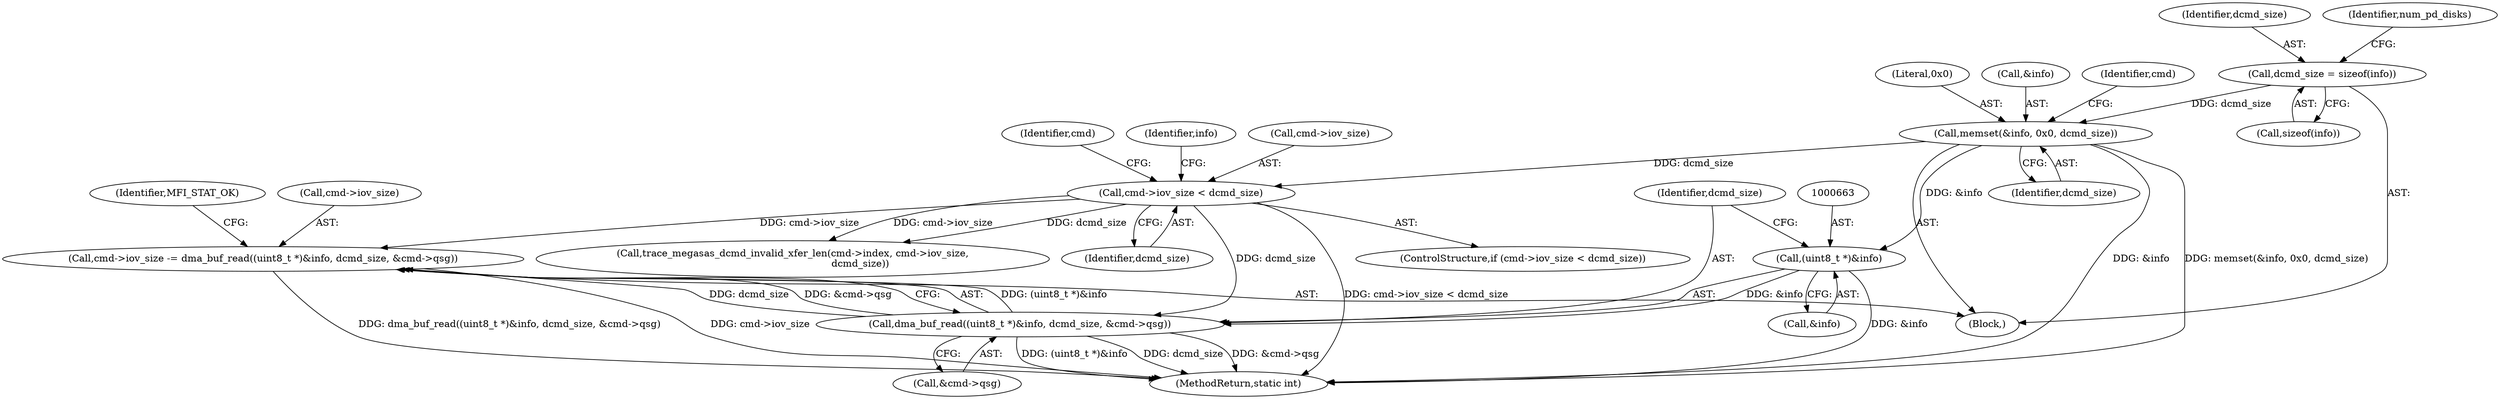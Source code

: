 digraph "0_qemu_844864fbae66935951529408831c2f22367a57b6@API" {
"1000657" [label="(Call,cmd->iov_size -= dma_buf_read((uint8_t *)&info, dcmd_size, &cmd->qsg))"];
"1000661" [label="(Call,dma_buf_read((uint8_t *)&info, dcmd_size, &cmd->qsg))"];
"1000662" [label="(Call,(uint8_t *)&info)"];
"1000131" [label="(Call,memset(&info, 0x0, dcmd_size))"];
"1000122" [label="(Call,dcmd_size = sizeof(info))"];
"1000137" [label="(Call,cmd->iov_size < dcmd_size)"];
"1000673" [label="(MethodReturn,static int)"];
"1000667" [label="(Call,&cmd->qsg)"];
"1000137" [label="(Call,cmd->iov_size < dcmd_size)"];
"1000134" [label="(Literal,0x0)"];
"1000661" [label="(Call,dma_buf_read((uint8_t *)&info, dcmd_size, &cmd->qsg))"];
"1000136" [label="(ControlStructure,if (cmd->iov_size < dcmd_size))"];
"1000143" [label="(Call,trace_megasas_dcmd_invalid_xfer_len(cmd->index, cmd->iov_size,\n                                            dcmd_size))"];
"1000123" [label="(Identifier,dcmd_size)"];
"1000104" [label="(Block,)"];
"1000145" [label="(Identifier,cmd)"];
"1000672" [label="(Identifier,MFI_STAT_OK)"];
"1000657" [label="(Call,cmd->iov_size -= dma_buf_read((uint8_t *)&info, dcmd_size, &cmd->qsg))"];
"1000132" [label="(Call,&info)"];
"1000124" [label="(Call,sizeof(info))"];
"1000131" [label="(Call,memset(&info, 0x0, dcmd_size))"];
"1000662" [label="(Call,(uint8_t *)&info)"];
"1000156" [label="(Identifier,info)"];
"1000141" [label="(Identifier,dcmd_size)"];
"1000135" [label="(Identifier,dcmd_size)"];
"1000139" [label="(Identifier,cmd)"];
"1000129" [label="(Identifier,num_pd_disks)"];
"1000122" [label="(Call,dcmd_size = sizeof(info))"];
"1000138" [label="(Call,cmd->iov_size)"];
"1000666" [label="(Identifier,dcmd_size)"];
"1000658" [label="(Call,cmd->iov_size)"];
"1000664" [label="(Call,&info)"];
"1000657" -> "1000104"  [label="AST: "];
"1000657" -> "1000661"  [label="CFG: "];
"1000658" -> "1000657"  [label="AST: "];
"1000661" -> "1000657"  [label="AST: "];
"1000672" -> "1000657"  [label="CFG: "];
"1000657" -> "1000673"  [label="DDG: dma_buf_read((uint8_t *)&info, dcmd_size, &cmd->qsg)"];
"1000657" -> "1000673"  [label="DDG: cmd->iov_size"];
"1000661" -> "1000657"  [label="DDG: (uint8_t *)&info"];
"1000661" -> "1000657"  [label="DDG: dcmd_size"];
"1000661" -> "1000657"  [label="DDG: &cmd->qsg"];
"1000137" -> "1000657"  [label="DDG: cmd->iov_size"];
"1000661" -> "1000667"  [label="CFG: "];
"1000662" -> "1000661"  [label="AST: "];
"1000666" -> "1000661"  [label="AST: "];
"1000667" -> "1000661"  [label="AST: "];
"1000661" -> "1000673"  [label="DDG: (uint8_t *)&info"];
"1000661" -> "1000673"  [label="DDG: dcmd_size"];
"1000661" -> "1000673"  [label="DDG: &cmd->qsg"];
"1000662" -> "1000661"  [label="DDG: &info"];
"1000137" -> "1000661"  [label="DDG: dcmd_size"];
"1000662" -> "1000664"  [label="CFG: "];
"1000663" -> "1000662"  [label="AST: "];
"1000664" -> "1000662"  [label="AST: "];
"1000666" -> "1000662"  [label="CFG: "];
"1000662" -> "1000673"  [label="DDG: &info"];
"1000131" -> "1000662"  [label="DDG: &info"];
"1000131" -> "1000104"  [label="AST: "];
"1000131" -> "1000135"  [label="CFG: "];
"1000132" -> "1000131"  [label="AST: "];
"1000134" -> "1000131"  [label="AST: "];
"1000135" -> "1000131"  [label="AST: "];
"1000139" -> "1000131"  [label="CFG: "];
"1000131" -> "1000673"  [label="DDG: &info"];
"1000131" -> "1000673"  [label="DDG: memset(&info, 0x0, dcmd_size)"];
"1000122" -> "1000131"  [label="DDG: dcmd_size"];
"1000131" -> "1000137"  [label="DDG: dcmd_size"];
"1000122" -> "1000104"  [label="AST: "];
"1000122" -> "1000124"  [label="CFG: "];
"1000123" -> "1000122"  [label="AST: "];
"1000124" -> "1000122"  [label="AST: "];
"1000129" -> "1000122"  [label="CFG: "];
"1000137" -> "1000136"  [label="AST: "];
"1000137" -> "1000141"  [label="CFG: "];
"1000138" -> "1000137"  [label="AST: "];
"1000141" -> "1000137"  [label="AST: "];
"1000145" -> "1000137"  [label="CFG: "];
"1000156" -> "1000137"  [label="CFG: "];
"1000137" -> "1000673"  [label="DDG: cmd->iov_size < dcmd_size"];
"1000137" -> "1000143"  [label="DDG: cmd->iov_size"];
"1000137" -> "1000143"  [label="DDG: dcmd_size"];
}
